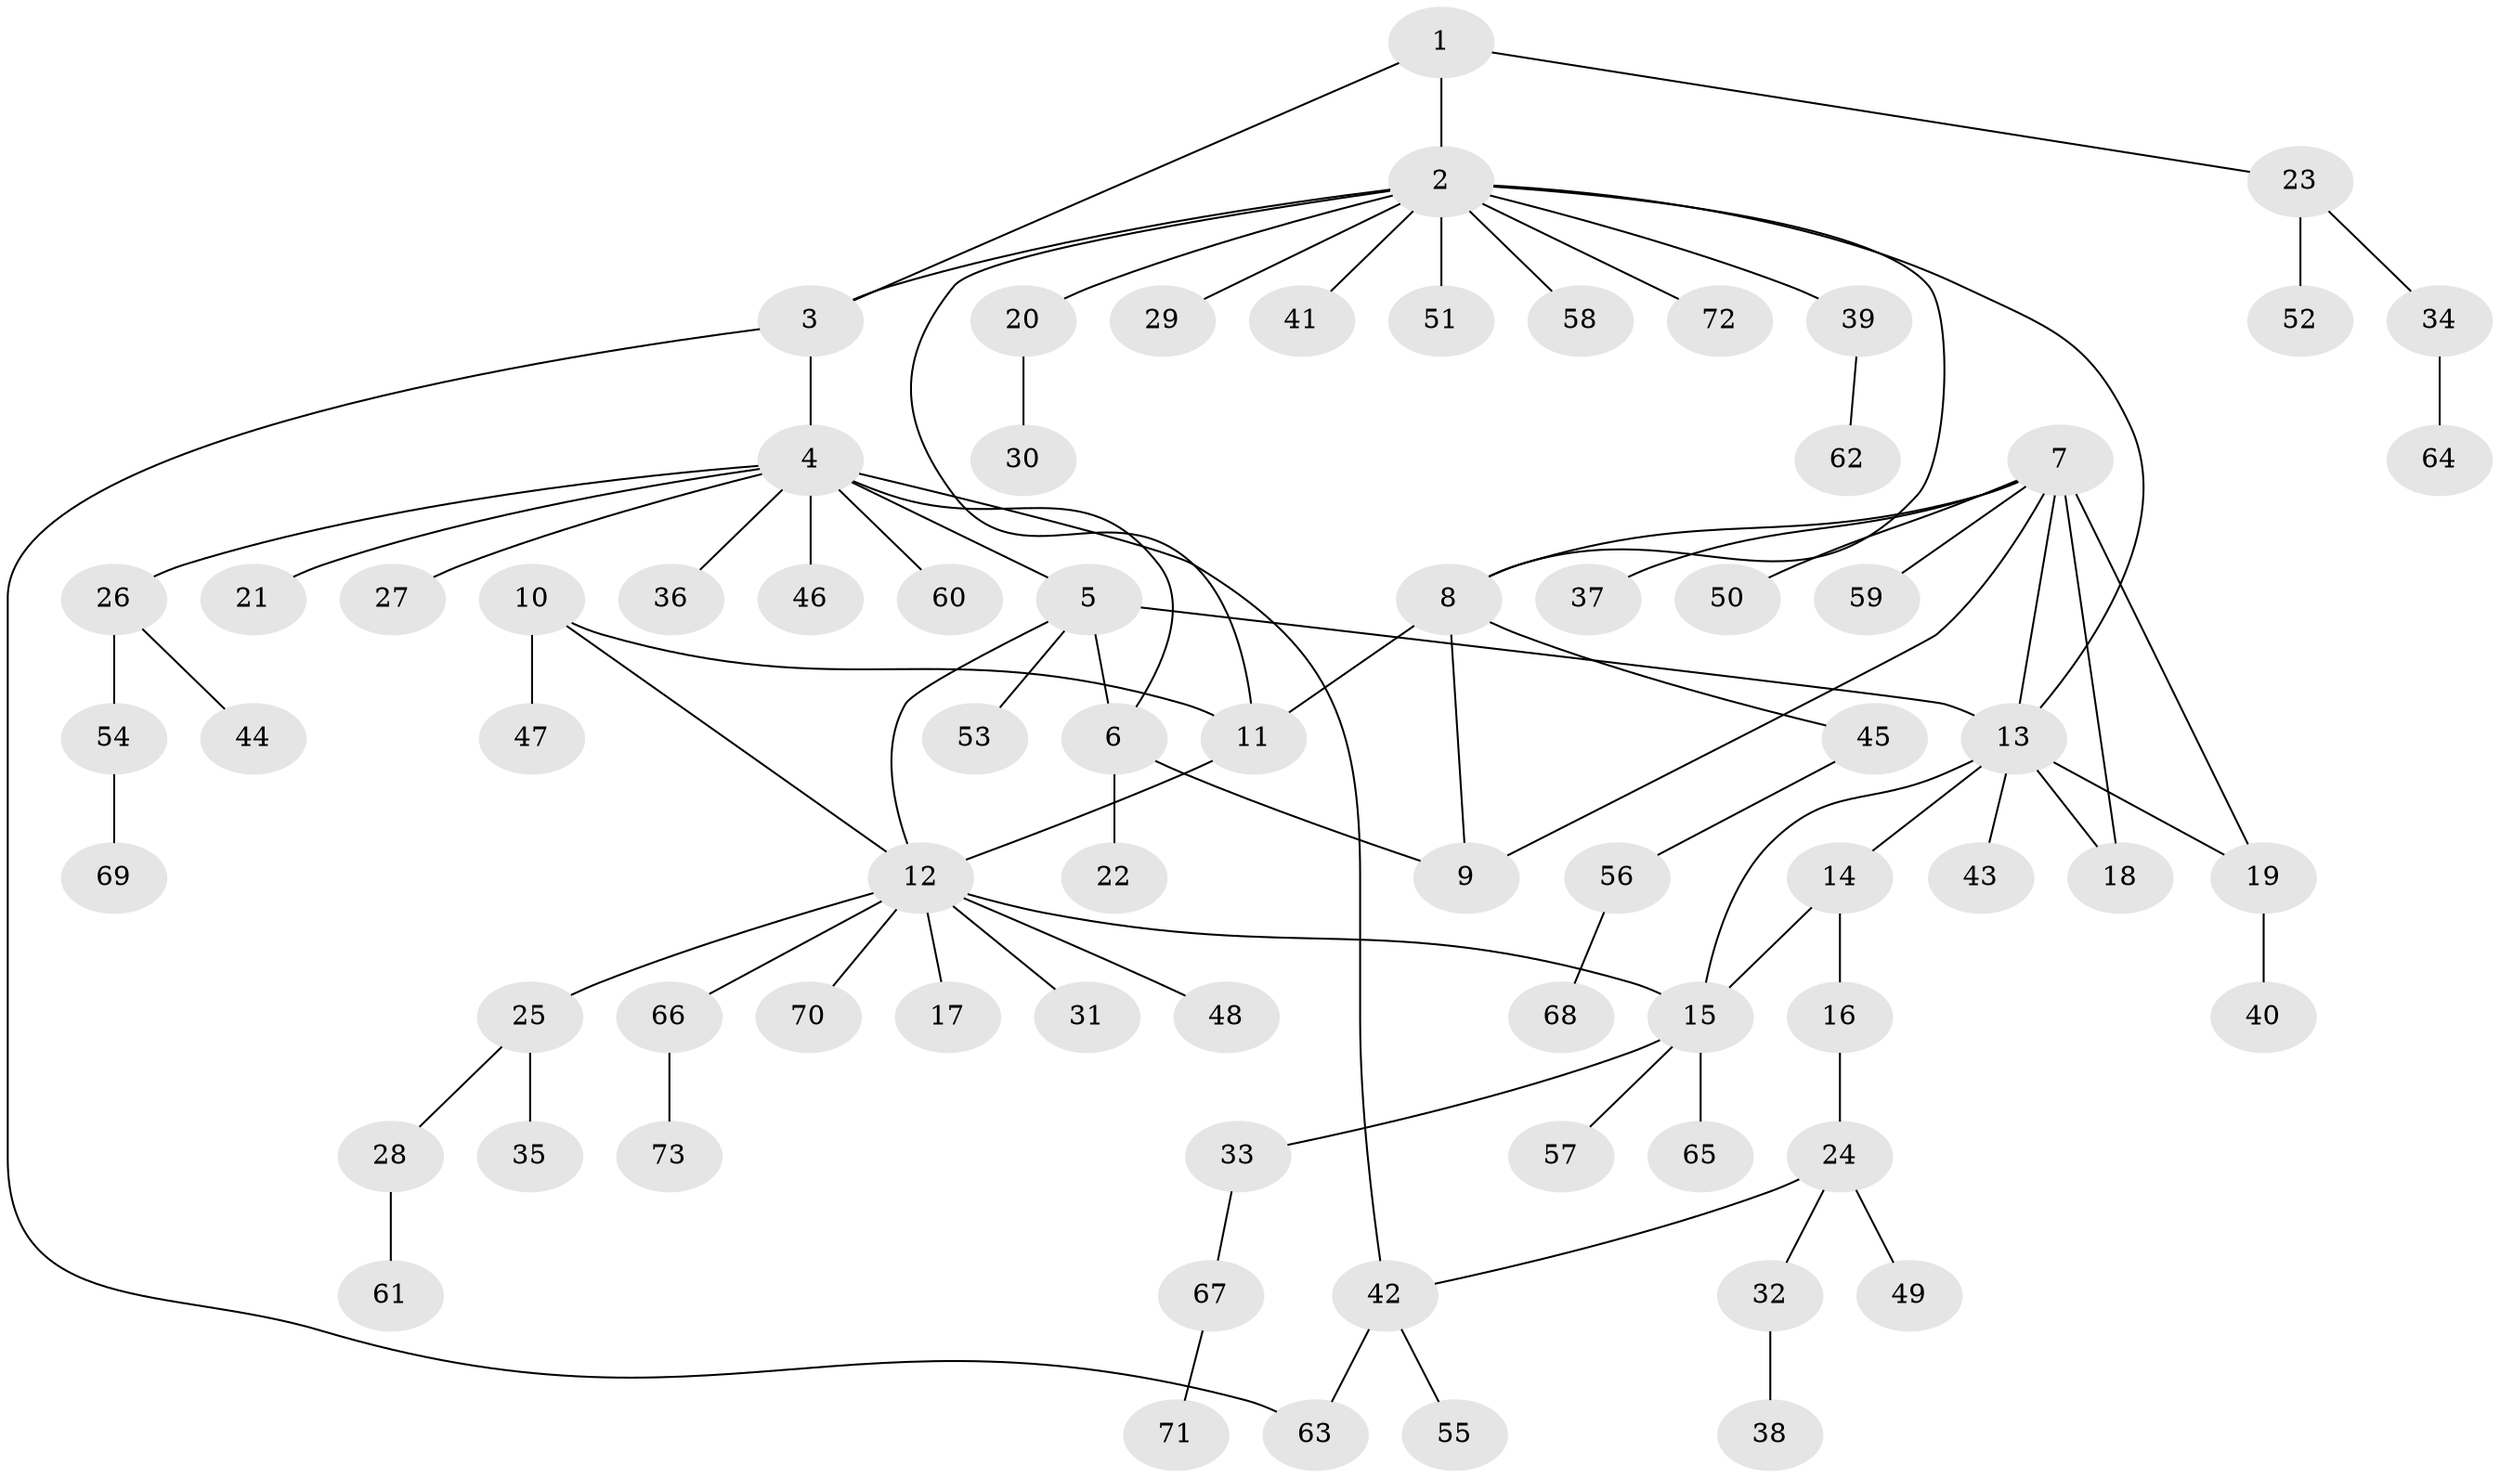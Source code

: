 // Generated by graph-tools (version 1.1) at 2025/11/02/27/25 16:11:32]
// undirected, 73 vertices, 87 edges
graph export_dot {
graph [start="1"]
  node [color=gray90,style=filled];
  1;
  2;
  3;
  4;
  5;
  6;
  7;
  8;
  9;
  10;
  11;
  12;
  13;
  14;
  15;
  16;
  17;
  18;
  19;
  20;
  21;
  22;
  23;
  24;
  25;
  26;
  27;
  28;
  29;
  30;
  31;
  32;
  33;
  34;
  35;
  36;
  37;
  38;
  39;
  40;
  41;
  42;
  43;
  44;
  45;
  46;
  47;
  48;
  49;
  50;
  51;
  52;
  53;
  54;
  55;
  56;
  57;
  58;
  59;
  60;
  61;
  62;
  63;
  64;
  65;
  66;
  67;
  68;
  69;
  70;
  71;
  72;
  73;
  1 -- 2;
  1 -- 3;
  1 -- 23;
  2 -- 3;
  2 -- 8;
  2 -- 11;
  2 -- 13;
  2 -- 20;
  2 -- 29;
  2 -- 39;
  2 -- 41;
  2 -- 51;
  2 -- 58;
  2 -- 72;
  3 -- 4;
  3 -- 63;
  4 -- 5;
  4 -- 6;
  4 -- 21;
  4 -- 26;
  4 -- 27;
  4 -- 36;
  4 -- 42;
  4 -- 46;
  4 -- 60;
  5 -- 6;
  5 -- 12;
  5 -- 13;
  5 -- 53;
  6 -- 9;
  6 -- 22;
  7 -- 8;
  7 -- 9;
  7 -- 13;
  7 -- 18;
  7 -- 19;
  7 -- 37;
  7 -- 50;
  7 -- 59;
  8 -- 9;
  8 -- 11;
  8 -- 45;
  10 -- 11;
  10 -- 12;
  10 -- 47;
  11 -- 12;
  12 -- 15;
  12 -- 17;
  12 -- 25;
  12 -- 31;
  12 -- 48;
  12 -- 66;
  12 -- 70;
  13 -- 14;
  13 -- 15;
  13 -- 18;
  13 -- 19;
  13 -- 43;
  14 -- 15;
  14 -- 16;
  15 -- 33;
  15 -- 57;
  15 -- 65;
  16 -- 24;
  19 -- 40;
  20 -- 30;
  23 -- 34;
  23 -- 52;
  24 -- 32;
  24 -- 42;
  24 -- 49;
  25 -- 28;
  25 -- 35;
  26 -- 44;
  26 -- 54;
  28 -- 61;
  32 -- 38;
  33 -- 67;
  34 -- 64;
  39 -- 62;
  42 -- 55;
  42 -- 63;
  45 -- 56;
  54 -- 69;
  56 -- 68;
  66 -- 73;
  67 -- 71;
}
